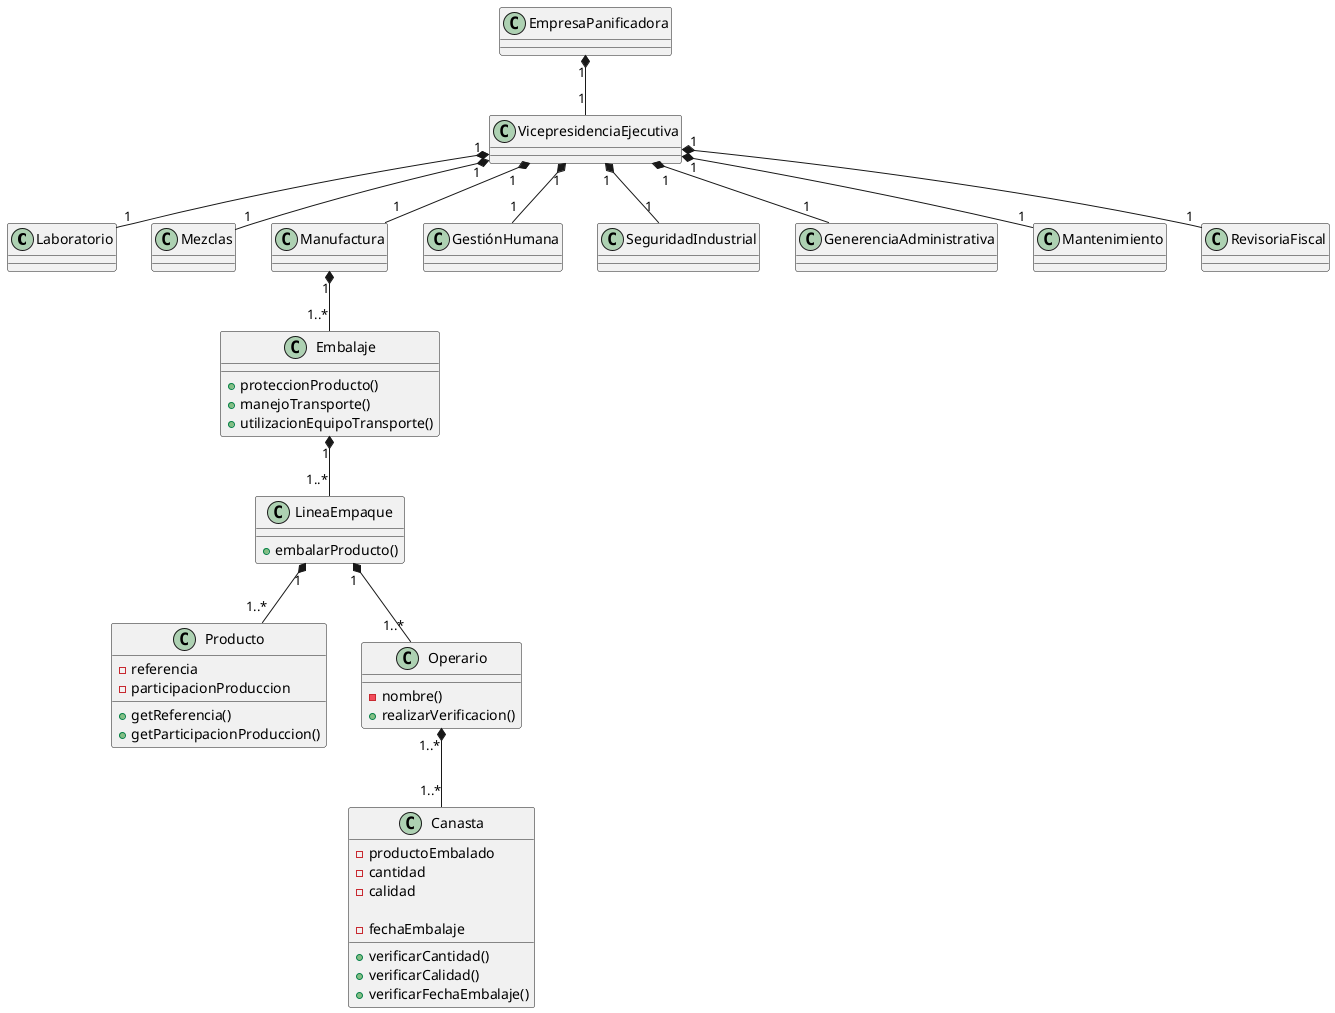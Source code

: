 @startuml EmpresaPanificadora
class Laboratorio{}
class Mezclas {}
class Manufactura 

class Embalaje {
  +proteccionProducto()
  +manejoTransporte()
  +utilizacionEquipoTransporte()
}

class LineaEmpaque {
  +embalarProducto()
}

class Producto {
  -referencia
  -participacionProduccion
  +getReferencia()
  +getParticipacionProduccion()
}

class Operario {
  -nombre() 
  +realizarVerificacion()
}

class Canasta {
  -productoEmbalado
  -cantidad
  -calidad
  
  -fechaEmbalaje
  +verificarCantidad()
  +verificarCalidad()
  +verificarFechaEmbalaje()
}

class GestiónHumana {}
class SeguridadIndustrial{}
EmpresaPanificadora "1" *-- "1" VicepresidenciaEjecutiva
VicepresidenciaEjecutiva "1" *-- "1" Laboratorio
VicepresidenciaEjecutiva "1" *-- "1" Mezclas
VicepresidenciaEjecutiva "1" *-- "1" Manufactura
VicepresidenciaEjecutiva "1" *-- "1" GenerenciaAdministrativa 
VicepresidenciaEjecutiva "1" *-- "1" Mantenimiento 
VicepresidenciaEjecutiva "1" *-- "1" RevisoriaFiscal
Manufactura "1" *-- "1..*" Embalaje
Embalaje "1" *-- "1..*" LineaEmpaque
LineaEmpaque "1" *-- "1..*" Producto
LineaEmpaque "1" *-- "1..*" Operario
Operario "1..*" *-- "1..*" Canasta
VicepresidenciaEjecutiva "1" *-- "1" GestiónHumana
VicepresidenciaEjecutiva "1" *-- "1" SeguridadIndustrial
@enduml